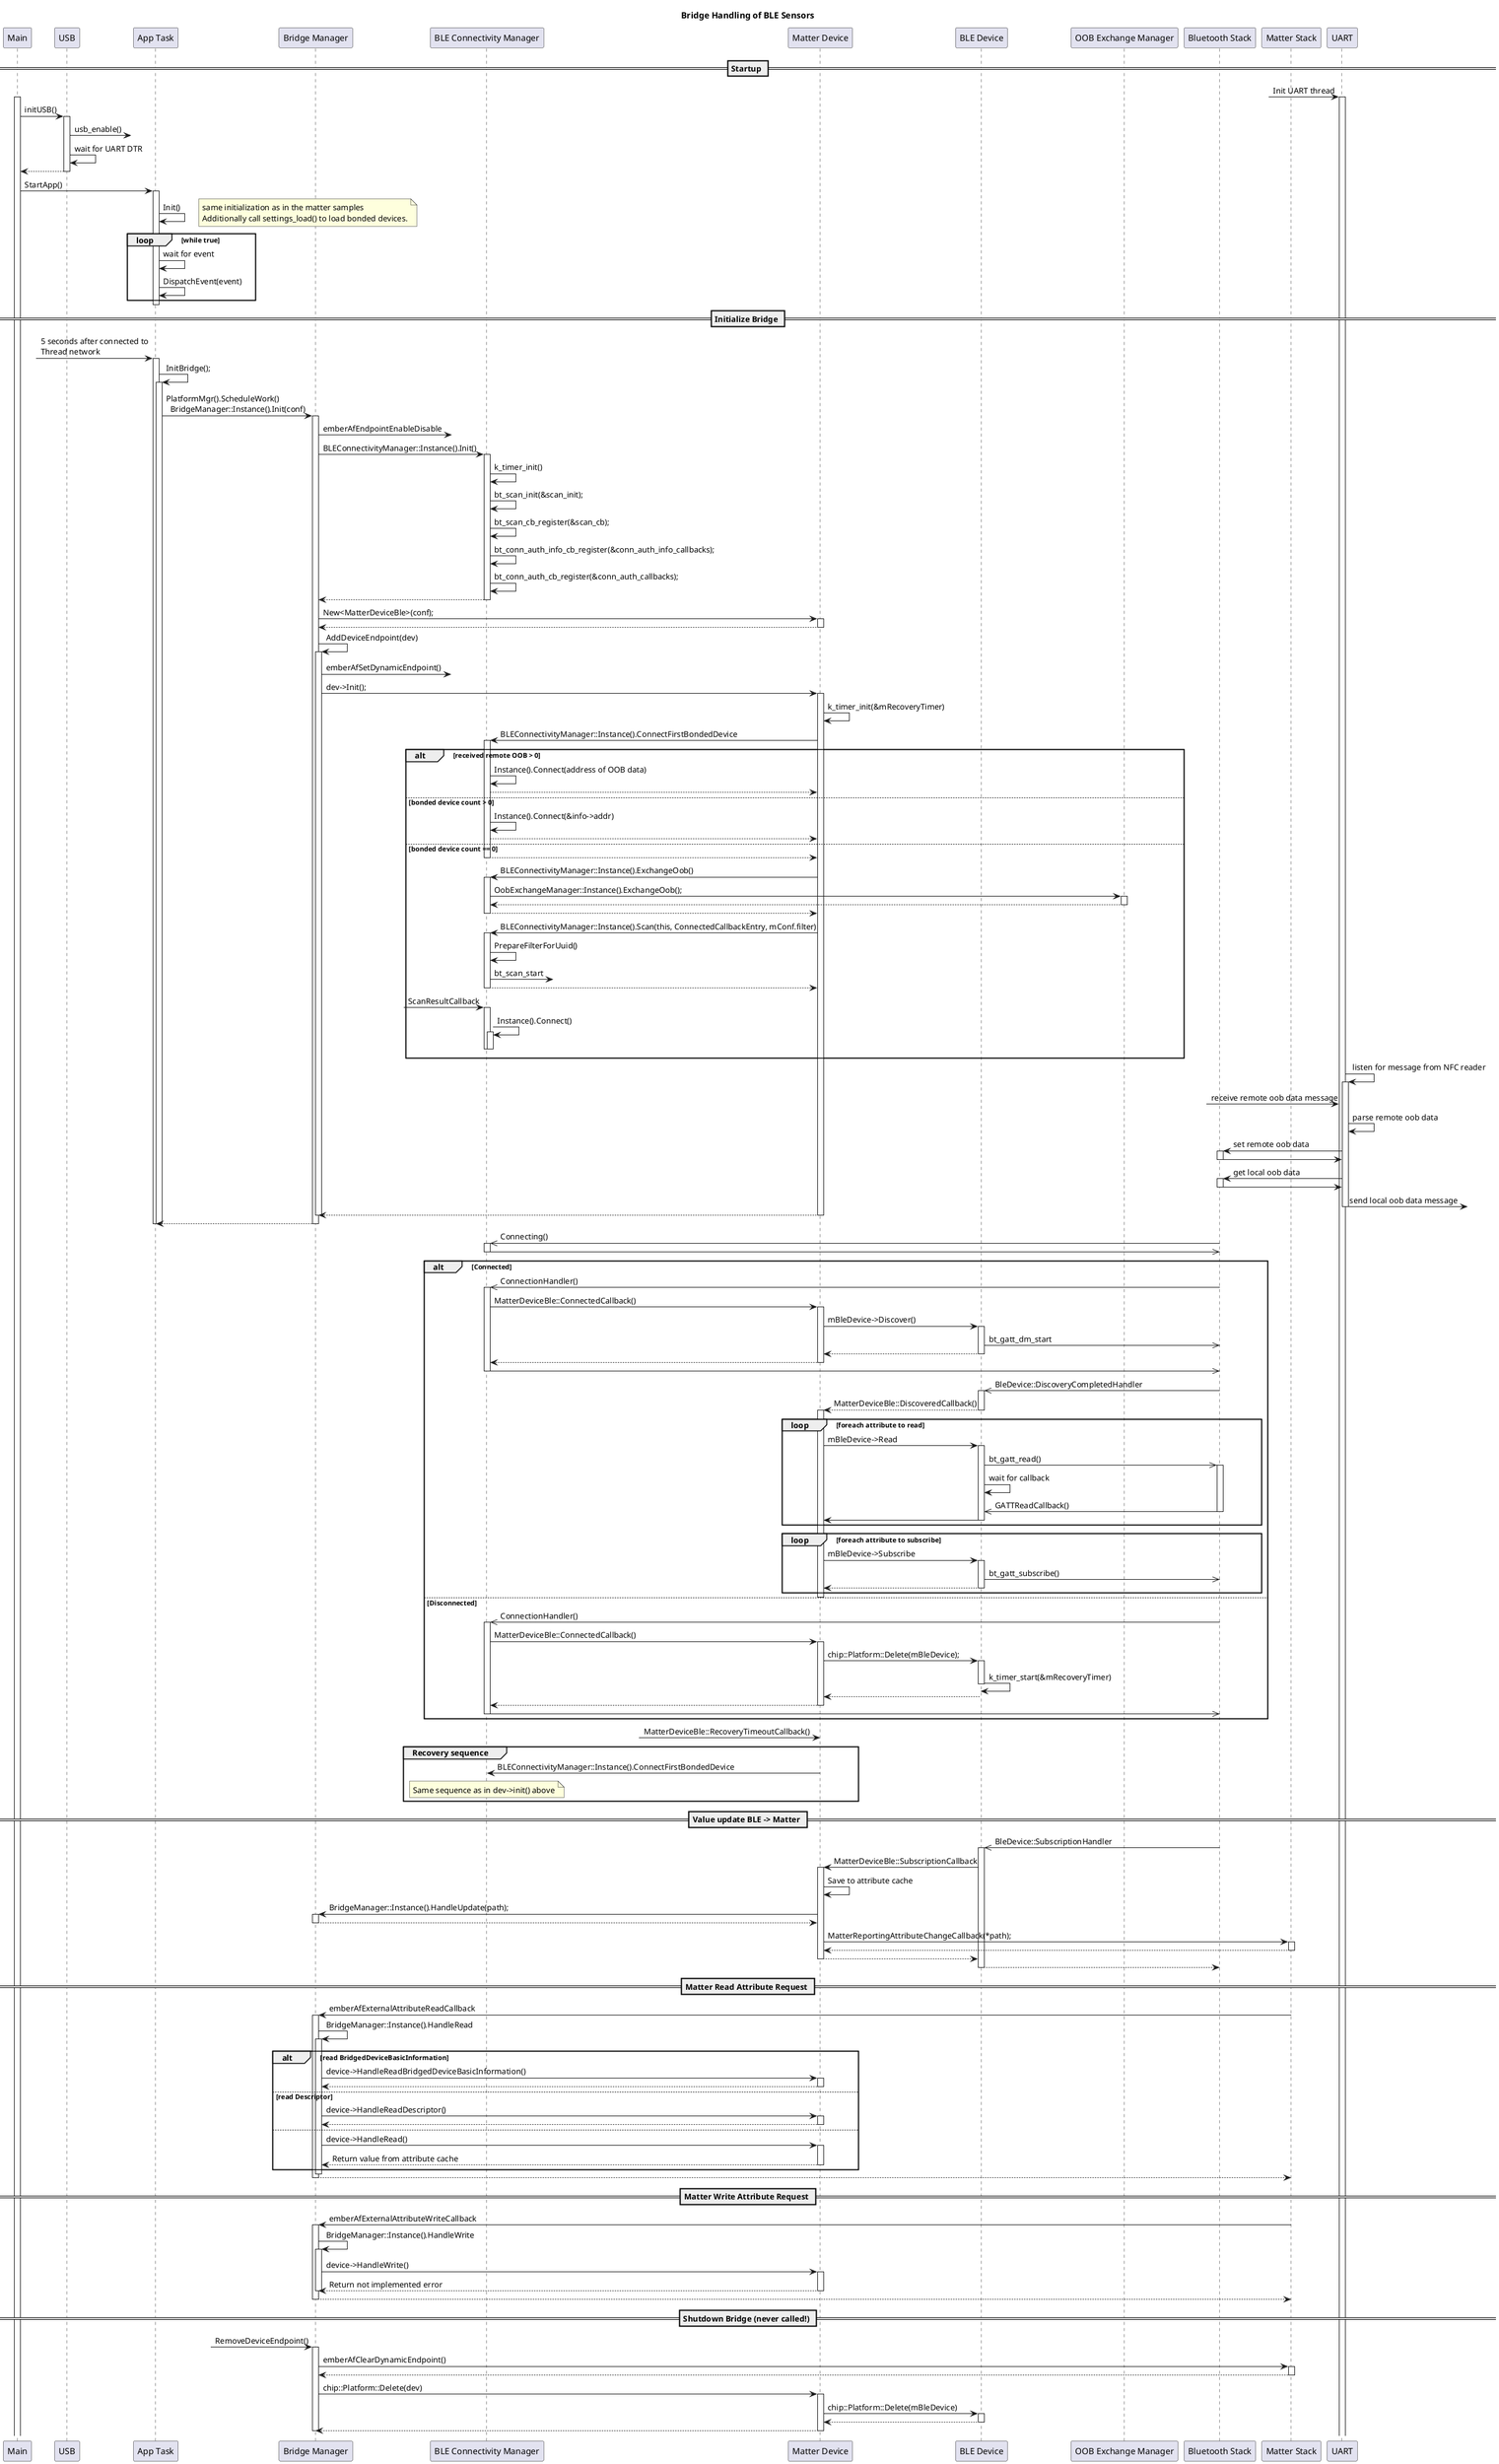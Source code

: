 @startuml

title Bridge Handling of BLE Sensors

participant "Main" as main
participant "USB" as usb
participant "App Task" as app
participant "Bridge Manager" as bm
participant "BLE Connectivity Manager" as bcm
participant "Matter Device" as md
participant "BLE Device" as bd
participant "OOB Exchange Manager" as oem
participant "Bluetooth Stack" as bt
participant "Matter Stack" as m
participant "UART" as uart

== Startup ==

    ?->uart ++ : Init UART thread

activate main
    main->usb ++ : initUSB()
    usb->? : usb_enable()
    usb->usb : wait for UART DTR
    usb-->main  --
    main->app ++ : StartApp()
    app->app : Init()
    note right
        same initialization as in the matter samples
        Additionally call settings_load() to load bonded devices.
    end note
    loop while true
        app->app : wait for event
        app->app : DispatchEvent(event)
    end loop
    deactivate app

== Initialize Bridge ==

        ?->app ++ : 5 seconds after connected to\nThread network
        app->app ++ : InitBridge();
        app->bm ++ : PlatformMgr().ScheduleWork()\n  BridgeManager::Instance().Init(conf)
        bm->? : emberAfEndpointEnableDisable
        bm->bcm ++ : BLEConnectivityManager::Instance().Init()
        bcm->bcm  : k_timer_init()  
        bcm->bcm  : bt_scan_init(&scan_init);
        bcm->bcm  : bt_scan_cb_register(&scan_cb);
        bcm->bcm  : bt_conn_auth_info_cb_register(&conn_auth_info_callbacks);
        bcm->bcm  : bt_conn_auth_cb_register(&conn_auth_callbacks);
        bcm-->bm --
        bm->md ++ : New<MatterDeviceBle>(conf);
        md-->bm --
        bm->bm ++ : AddDeviceEndpoint(dev)
        bm->? : emberAfSetDynamicEndpoint()
        bm->md ++ : dev->Init();

        md->md : k_timer_init(&mRecoveryTimer)
        md->bcm ++ : BLEConnectivityManager::Instance().ConnectFirstBondedDevice
        alt received remote OOB > 0
            bcm->bcm : Instance().Connect(address of OOB data)
            bcm-->md 
        else bonded device count > 0
            bcm->bcm : Instance().Connect(&info->addr)
            bcm-->md 
        else bonded device count == 0
            bcm-->md --
            md->bcm ++ : BLEConnectivityManager::Instance().ExchangeOob()
            bcm->oem ++ : OobExchangeManager::Instance().ExchangeOob();
            oem-->bcm --
            bcm-->md --
            md->bcm ++ : BLEConnectivityManager::Instance().Scan(this, ConnectedCallbackEntry, mConf.filter)
            bcm->bcm : PrepareFilterForUuid()
            bcm->? : bt_scan_start
            bcm--> md--
            ?->bcm : ScanResultCallback
            bcm++
            bcm->bcm ++: Instance().Connect()
            bcm--
            bcm--
        end

        uart -> uart ++ : listen for message from NFC reader
        ?-> uart : receive remote oob data message
        uart->uart : parse remote oob data
        uart->bt ++: set remote oob data
        bt->uart --
        uart->bt ++: get local oob data
        bt->uart --
        uart->? : send local oob data message
        uart--

        md --> bm --
        bm--
        bm --> app --  
        app--
        app--
        bt->>bcm ++ : Connecting()
        bcm->>bt --



        alt Connected
            bt->>bcm ++ : ConnectionHandler()
            bcm->md ++ : MatterDeviceBle::ConnectedCallback()
            md->bd ++ : mBleDevice->Discover()
            bd->>bt : bt_gatt_dm_start
            bd-->md --
            md-->bcm --
            bcm->>bt --
            
            bt->>bd -- : BleDevice::DiscoveryCompletedHandler
            bd++
            bd-->md -- : MatterDeviceBle::DiscoveredCallback()
            md++


            loop foreach attribute to read
                md->bd ++ : mBleDevice->Read
                bd->>bt ++ : bt_gatt_read()
                bd->bd : wait for callback
                bt->>bd -- : GATTReadCallback()
                bd->md --

            end loop

            loop foreach attribute to subscribe
                md->bd ++ : mBleDevice->Subscribe
                bd->>bt : bt_gatt_subscribe()
                bd --> md --
            end loop

            md --

        else Disconnected

            bt->>bcm ++ : ConnectionHandler()
            bcm->md ++ : MatterDeviceBle::ConnectedCallback()
            md->bd ++ : chip::Platform::Delete(mBleDevice);
            bd->bd -- : k_timer_start(&mRecoveryTimer)
            bd-->md --
            md-->bcm --
            bcm->>bt --

        end

        ?->md : MatterDeviceBle::RecoveryTimeoutCallback()
        group Recovery sequence
            md->bcm : BLEConnectivityManager::Instance().ConnectFirstBondedDevice
            note over bcm  
                Same sequence as in dev->init() above
            end note
        end

== Value update BLE -> Matter ==

    bt->>bd ++ : BleDevice::SubscriptionHandler
    bd->md ++ : MatterDeviceBle::SubscriptionCallback
    md->md : Save to attribute cache
    md->bm ++ : BridgeManager::Instance().HandleUpdate(path);
    bm-->md --    
    md->m ++ : MatterReportingAttributeChangeCallback(*path);
    m-->md --
    md-->bd --
    bd-->bt --

== Matter Read Attribute Request ==

    m->bm ++ : emberAfExternalAttributeReadCallback
    bm->bm ++ : BridgeManager::Instance().HandleRead
    alt read BridgedDeviceBasicInformation
        bm->md ++ : device->HandleReadBridgedDeviceBasicInformation()
        md-->bm --
    else read Descriptor
        bm->md ++ : device->HandleReadDescriptor()
        md-->bm --
    else
        bm->md ++ : device->HandleRead()
        md-->bm --: Return value from attribute cache
    end
    bm --
    bm-->m --

== Matter Write Attribute Request ==

    m->bm ++ : emberAfExternalAttributeWriteCallback
    bm->bm ++: BridgeManager::Instance().HandleWrite
    bm->md ++ : device->HandleWrite()
    md-->bm --: Return not implemented error
    bm --
    bm-->m --
 
== Shutdown Bridge (never called!) ==

    ?->bm ++ : RemoveDeviceEndpoint()
    bm->m ++ : emberAfClearDynamicEndpoint()
    m-->bm --
    bm->md ++ : chip::Platform::Delete(dev)
    md->bd ++ : chip::Platform::Delete(mBleDevice)
    bd-->md --
    md-->bm --
    bm --
@enduml
